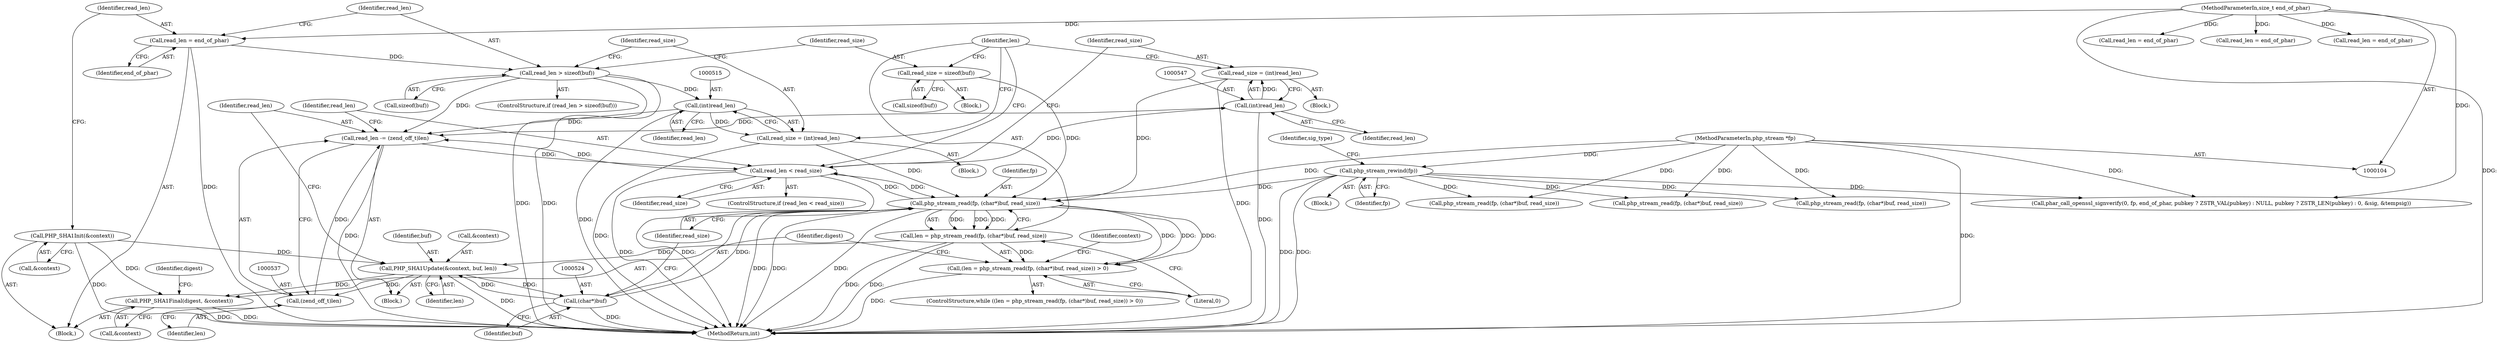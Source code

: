 digraph "0_php-src_0bfb970f43acd1e81d11be1154805f86655f15d5?w=1@API" {
"1000544" [label="(Call,read_size = (int)read_len)"];
"1000546" [label="(Call,(int)read_len)"];
"1000540" [label="(Call,read_len < read_size)"];
"1000534" [label="(Call,read_len -= (zend_off_t)len)"];
"1000536" [label="(Call,(zend_off_t)len)"];
"1000529" [label="(Call,PHP_SHA1Update(&context, buf, len))"];
"1000494" [label="(Call,PHP_SHA1Init(&context))"];
"1000523" [label="(Call,(char*)buf)"];
"1000519" [label="(Call,len = php_stream_read(fp, (char*)buf, read_size))"];
"1000521" [label="(Call,php_stream_read(fp, (char*)buf, read_size))"];
"1000119" [label="(Call,php_stream_rewind(fp))"];
"1000105" [label="(MethodParameterIn,php_stream *fp)"];
"1000512" [label="(Call,read_size = (int)read_len)"];
"1000514" [label="(Call,(int)read_len)"];
"1000501" [label="(Call,read_len > sizeof(buf))"];
"1000497" [label="(Call,read_len = end_of_phar)"];
"1000106" [label="(MethodParameterIn,size_t end_of_phar)"];
"1000506" [label="(Call,read_size = sizeof(buf))"];
"1000544" [label="(Call,read_size = (int)read_len)"];
"1000518" [label="(Call,(len = php_stream_read(fp, (char*)buf, read_size)) > 0)"];
"1000549" [label="(Call,PHP_SHA1Final(digest, &context))"];
"1000512" [label="(Call,read_size = (int)read_len)"];
"1000497" [label="(Call,read_len = end_of_phar)"];
"1000503" [label="(Call,sizeof(buf))"];
"1000287" [label="(Call,read_len = end_of_phar)"];
"1000526" [label="(Identifier,read_size)"];
"1000500" [label="(ControlStructure,if (read_len > sizeof(buf)))"];
"1000495" [label="(Call,&context)"];
"1000122" [label="(Identifier,sig_type)"];
"1000311" [label="(Call,php_stream_read(fp, (char*)buf, read_size))"];
"1000602" [label="(Call,read_len = end_of_phar)"];
"1000522" [label="(Identifier,fp)"];
"1000555" [label="(Identifier,digest)"];
"1000540" [label="(Call,read_len < read_size)"];
"1000530" [label="(Call,&context)"];
"1000513" [label="(Identifier,read_size)"];
"1000416" [label="(Call,php_stream_read(fp, (char*)buf, read_size))"];
"1000545" [label="(Identifier,read_size)"];
"1000517" [label="(ControlStructure,while ((len = php_stream_read(fp, (char*)buf, read_size)) > 0))"];
"1000531" [label="(Identifier,context)"];
"1000498" [label="(Identifier,read_len)"];
"1000518" [label="(Call,(len = php_stream_read(fp, (char*)buf, read_size)) > 0)"];
"1000502" [label="(Identifier,read_len)"];
"1000499" [label="(Identifier,end_of_phar)"];
"1000527" [label="(Literal,0)"];
"1000505" [label="(Block,)"];
"1000529" [label="(Call,PHP_SHA1Update(&context, buf, len))"];
"1000520" [label="(Identifier,len)"];
"1000535" [label="(Identifier,read_len)"];
"1000120" [label="(Identifier,fp)"];
"1000546" [label="(Call,(int)read_len)"];
"1000538" [label="(Identifier,len)"];
"1000119" [label="(Call,php_stream_rewind(fp))"];
"1000536" [label="(Call,(zend_off_t)len)"];
"1000626" [label="(Call,php_stream_read(fp, (char*)buf, read_size))"];
"1000494" [label="(Call,PHP_SHA1Init(&context))"];
"1000214" [label="(Call,phar_call_openssl_signverify(0, fp, end_of_phar, pubkey ? ZSTR_VAL(pubkey) : NULL, pubkey ? ZSTR_LEN(pubkey) : 0, &sig, &tempsig))"];
"1000542" [label="(Identifier,read_size)"];
"1000548" [label="(Identifier,read_len)"];
"1000501" [label="(Call,read_len > sizeof(buf))"];
"1000511" [label="(Block,)"];
"1000508" [label="(Call,sizeof(buf))"];
"1000539" [label="(ControlStructure,if (read_len < read_size))"];
"1000544" [label="(Call,read_size = (int)read_len)"];
"1000541" [label="(Identifier,read_len)"];
"1000506" [label="(Call,read_size = sizeof(buf))"];
"1000532" [label="(Identifier,buf)"];
"1000549" [label="(Call,PHP_SHA1Final(digest, &context))"];
"1000514" [label="(Call,(int)read_len)"];
"1000476" [label="(Block,)"];
"1000106" [label="(MethodParameterIn,size_t end_of_phar)"];
"1000551" [label="(Call,&context)"];
"1000528" [label="(Block,)"];
"1000507" [label="(Identifier,read_size)"];
"1000533" [label="(Identifier,len)"];
"1000525" [label="(Identifier,buf)"];
"1000550" [label="(Identifier,digest)"];
"1000114" [label="(Block,)"];
"1000516" [label="(Identifier,read_len)"];
"1000105" [label="(MethodParameterIn,php_stream *fp)"];
"1000543" [label="(Block,)"];
"1000534" [label="(Call,read_len -= (zend_off_t)len)"];
"1000697" [label="(MethodReturn,int)"];
"1000521" [label="(Call,php_stream_read(fp, (char*)buf, read_size))"];
"1000523" [label="(Call,(char*)buf)"];
"1000519" [label="(Call,len = php_stream_read(fp, (char*)buf, read_size))"];
"1000392" [label="(Call,read_len = end_of_phar)"];
"1000544" -> "1000543"  [label="AST: "];
"1000544" -> "1000546"  [label="CFG: "];
"1000545" -> "1000544"  [label="AST: "];
"1000546" -> "1000544"  [label="AST: "];
"1000520" -> "1000544"  [label="CFG: "];
"1000544" -> "1000697"  [label="DDG: "];
"1000544" -> "1000521"  [label="DDG: "];
"1000546" -> "1000544"  [label="DDG: "];
"1000546" -> "1000548"  [label="CFG: "];
"1000547" -> "1000546"  [label="AST: "];
"1000548" -> "1000546"  [label="AST: "];
"1000546" -> "1000697"  [label="DDG: "];
"1000546" -> "1000534"  [label="DDG: "];
"1000540" -> "1000546"  [label="DDG: "];
"1000540" -> "1000539"  [label="AST: "];
"1000540" -> "1000542"  [label="CFG: "];
"1000541" -> "1000540"  [label="AST: "];
"1000542" -> "1000540"  [label="AST: "];
"1000520" -> "1000540"  [label="CFG: "];
"1000545" -> "1000540"  [label="CFG: "];
"1000540" -> "1000697"  [label="DDG: "];
"1000540" -> "1000697"  [label="DDG: "];
"1000540" -> "1000521"  [label="DDG: "];
"1000540" -> "1000534"  [label="DDG: "];
"1000534" -> "1000540"  [label="DDG: "];
"1000521" -> "1000540"  [label="DDG: "];
"1000534" -> "1000528"  [label="AST: "];
"1000534" -> "1000536"  [label="CFG: "];
"1000535" -> "1000534"  [label="AST: "];
"1000536" -> "1000534"  [label="AST: "];
"1000541" -> "1000534"  [label="CFG: "];
"1000534" -> "1000697"  [label="DDG: "];
"1000536" -> "1000534"  [label="DDG: "];
"1000514" -> "1000534"  [label="DDG: "];
"1000501" -> "1000534"  [label="DDG: "];
"1000536" -> "1000538"  [label="CFG: "];
"1000537" -> "1000536"  [label="AST: "];
"1000538" -> "1000536"  [label="AST: "];
"1000529" -> "1000536"  [label="DDG: "];
"1000529" -> "1000528"  [label="AST: "];
"1000529" -> "1000533"  [label="CFG: "];
"1000530" -> "1000529"  [label="AST: "];
"1000532" -> "1000529"  [label="AST: "];
"1000533" -> "1000529"  [label="AST: "];
"1000535" -> "1000529"  [label="CFG: "];
"1000529" -> "1000697"  [label="DDG: "];
"1000529" -> "1000523"  [label="DDG: "];
"1000494" -> "1000529"  [label="DDG: "];
"1000523" -> "1000529"  [label="DDG: "];
"1000519" -> "1000529"  [label="DDG: "];
"1000529" -> "1000549"  [label="DDG: "];
"1000494" -> "1000476"  [label="AST: "];
"1000494" -> "1000495"  [label="CFG: "];
"1000495" -> "1000494"  [label="AST: "];
"1000498" -> "1000494"  [label="CFG: "];
"1000494" -> "1000697"  [label="DDG: "];
"1000494" -> "1000549"  [label="DDG: "];
"1000523" -> "1000521"  [label="AST: "];
"1000523" -> "1000525"  [label="CFG: "];
"1000524" -> "1000523"  [label="AST: "];
"1000525" -> "1000523"  [label="AST: "];
"1000526" -> "1000523"  [label="CFG: "];
"1000523" -> "1000697"  [label="DDG: "];
"1000523" -> "1000521"  [label="DDG: "];
"1000519" -> "1000518"  [label="AST: "];
"1000519" -> "1000521"  [label="CFG: "];
"1000520" -> "1000519"  [label="AST: "];
"1000521" -> "1000519"  [label="AST: "];
"1000527" -> "1000519"  [label="CFG: "];
"1000519" -> "1000697"  [label="DDG: "];
"1000519" -> "1000697"  [label="DDG: "];
"1000519" -> "1000518"  [label="DDG: "];
"1000521" -> "1000519"  [label="DDG: "];
"1000521" -> "1000519"  [label="DDG: "];
"1000521" -> "1000519"  [label="DDG: "];
"1000521" -> "1000526"  [label="CFG: "];
"1000522" -> "1000521"  [label="AST: "];
"1000526" -> "1000521"  [label="AST: "];
"1000521" -> "1000697"  [label="DDG: "];
"1000521" -> "1000697"  [label="DDG: "];
"1000521" -> "1000697"  [label="DDG: "];
"1000521" -> "1000518"  [label="DDG: "];
"1000521" -> "1000518"  [label="DDG: "];
"1000521" -> "1000518"  [label="DDG: "];
"1000119" -> "1000521"  [label="DDG: "];
"1000105" -> "1000521"  [label="DDG: "];
"1000512" -> "1000521"  [label="DDG: "];
"1000506" -> "1000521"  [label="DDG: "];
"1000119" -> "1000114"  [label="AST: "];
"1000119" -> "1000120"  [label="CFG: "];
"1000120" -> "1000119"  [label="AST: "];
"1000122" -> "1000119"  [label="CFG: "];
"1000119" -> "1000697"  [label="DDG: "];
"1000119" -> "1000697"  [label="DDG: "];
"1000105" -> "1000119"  [label="DDG: "];
"1000119" -> "1000214"  [label="DDG: "];
"1000119" -> "1000311"  [label="DDG: "];
"1000119" -> "1000416"  [label="DDG: "];
"1000119" -> "1000626"  [label="DDG: "];
"1000105" -> "1000104"  [label="AST: "];
"1000105" -> "1000697"  [label="DDG: "];
"1000105" -> "1000214"  [label="DDG: "];
"1000105" -> "1000311"  [label="DDG: "];
"1000105" -> "1000416"  [label="DDG: "];
"1000105" -> "1000626"  [label="DDG: "];
"1000512" -> "1000511"  [label="AST: "];
"1000512" -> "1000514"  [label="CFG: "];
"1000513" -> "1000512"  [label="AST: "];
"1000514" -> "1000512"  [label="AST: "];
"1000520" -> "1000512"  [label="CFG: "];
"1000512" -> "1000697"  [label="DDG: "];
"1000514" -> "1000512"  [label="DDG: "];
"1000514" -> "1000516"  [label="CFG: "];
"1000515" -> "1000514"  [label="AST: "];
"1000516" -> "1000514"  [label="AST: "];
"1000514" -> "1000697"  [label="DDG: "];
"1000501" -> "1000514"  [label="DDG: "];
"1000501" -> "1000500"  [label="AST: "];
"1000501" -> "1000503"  [label="CFG: "];
"1000502" -> "1000501"  [label="AST: "];
"1000503" -> "1000501"  [label="AST: "];
"1000507" -> "1000501"  [label="CFG: "];
"1000513" -> "1000501"  [label="CFG: "];
"1000501" -> "1000697"  [label="DDG: "];
"1000501" -> "1000697"  [label="DDG: "];
"1000497" -> "1000501"  [label="DDG: "];
"1000497" -> "1000476"  [label="AST: "];
"1000497" -> "1000499"  [label="CFG: "];
"1000498" -> "1000497"  [label="AST: "];
"1000499" -> "1000497"  [label="AST: "];
"1000502" -> "1000497"  [label="CFG: "];
"1000497" -> "1000697"  [label="DDG: "];
"1000106" -> "1000497"  [label="DDG: "];
"1000106" -> "1000104"  [label="AST: "];
"1000106" -> "1000697"  [label="DDG: "];
"1000106" -> "1000214"  [label="DDG: "];
"1000106" -> "1000287"  [label="DDG: "];
"1000106" -> "1000392"  [label="DDG: "];
"1000106" -> "1000602"  [label="DDG: "];
"1000506" -> "1000505"  [label="AST: "];
"1000506" -> "1000508"  [label="CFG: "];
"1000507" -> "1000506"  [label="AST: "];
"1000508" -> "1000506"  [label="AST: "];
"1000520" -> "1000506"  [label="CFG: "];
"1000518" -> "1000517"  [label="AST: "];
"1000518" -> "1000527"  [label="CFG: "];
"1000527" -> "1000518"  [label="AST: "];
"1000531" -> "1000518"  [label="CFG: "];
"1000550" -> "1000518"  [label="CFG: "];
"1000518" -> "1000697"  [label="DDG: "];
"1000549" -> "1000476"  [label="AST: "];
"1000549" -> "1000551"  [label="CFG: "];
"1000550" -> "1000549"  [label="AST: "];
"1000551" -> "1000549"  [label="AST: "];
"1000555" -> "1000549"  [label="CFG: "];
"1000549" -> "1000697"  [label="DDG: "];
"1000549" -> "1000697"  [label="DDG: "];
}
